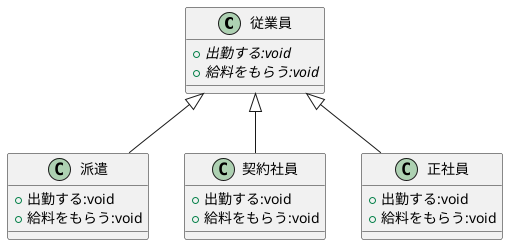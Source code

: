 @startuml 演習3-1
class 従業員{
+ {abstract}出勤する:void
+ {abstract}給料をもらう:void
}
class 派遣{
+ 出勤する:void
+ 給料をもらう:void
}
class 契約社員{
+ 出勤する:void
+ 給料をもらう:void
}
class 正社員{
+ 出勤する:void
+ 給料をもらう:void
}
従業員 <|--派遣
従業員 <|--契約社員
従業員 <|--正社員
@enduml